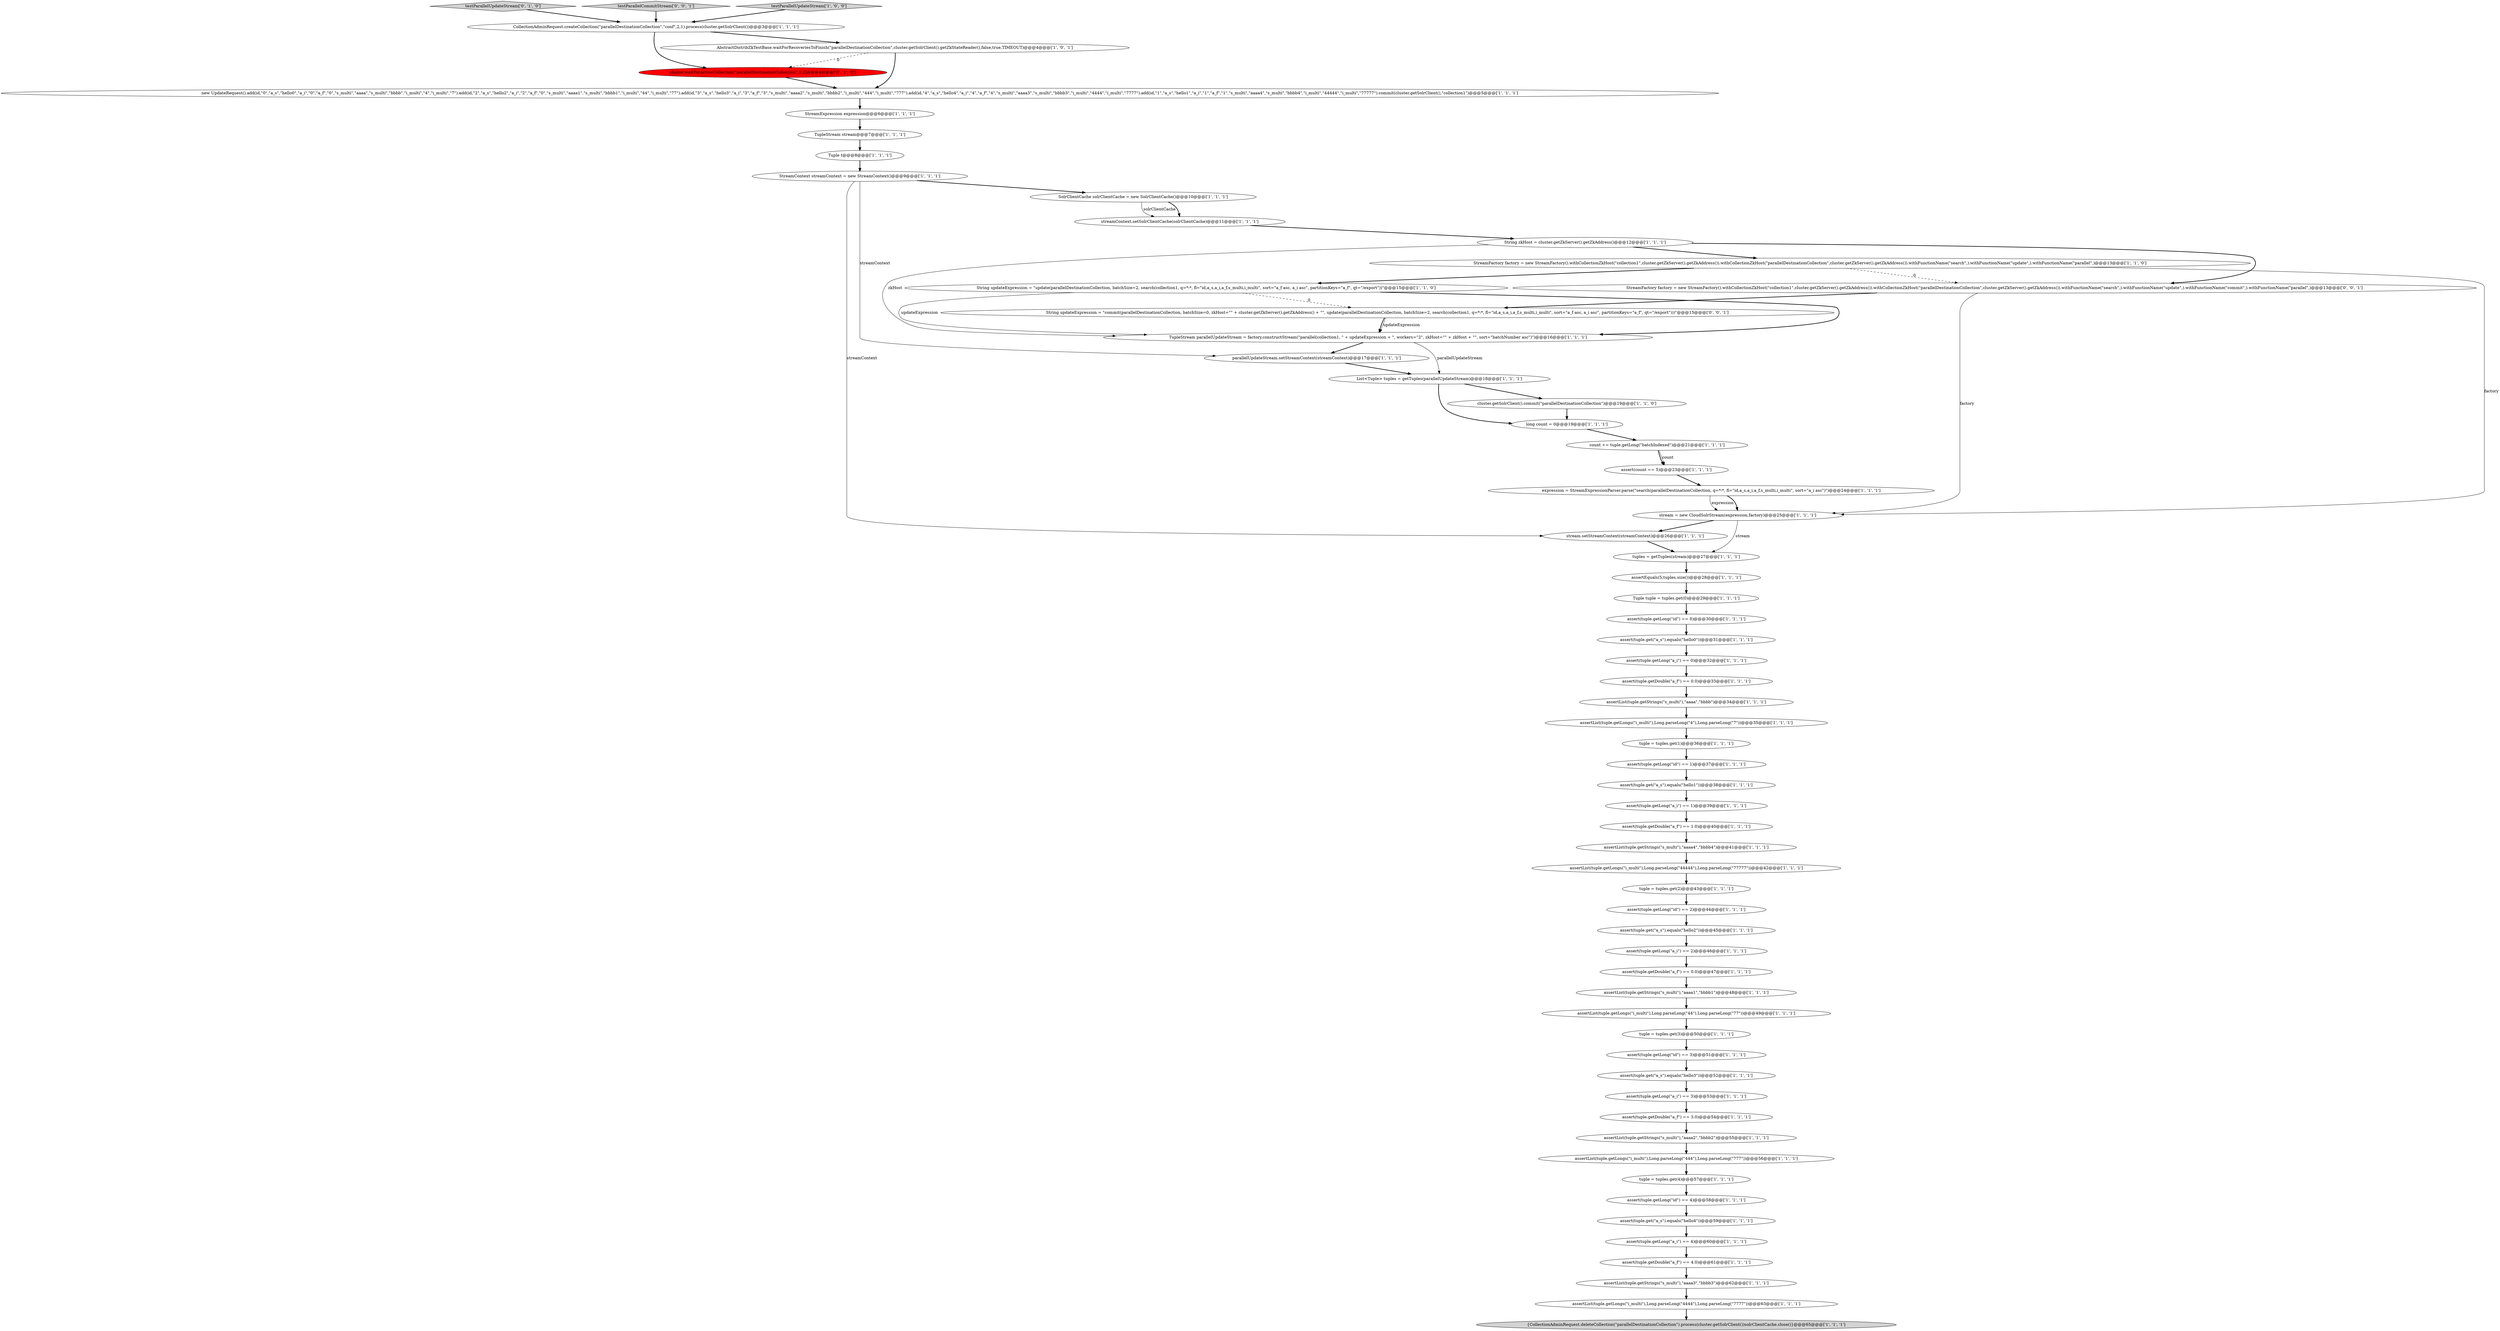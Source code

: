 digraph {
48 [style = filled, label = "assert(tuple.get(\"a_s\").equals(\"hello2\"))@@@45@@@['1', '1', '1']", fillcolor = white, shape = ellipse image = "AAA0AAABBB1BBB"];
36 [style = filled, label = "assert(tuple.getLong(\"a_i\") == 3)@@@53@@@['1', '1', '1']", fillcolor = white, shape = ellipse image = "AAA0AAABBB1BBB"];
49 [style = filled, label = "assert(tuple.getDouble(\"a_f\") == 3.0)@@@54@@@['1', '1', '1']", fillcolor = white, shape = ellipse image = "AAA0AAABBB1BBB"];
2 [style = filled, label = "parallelUpdateStream.setStreamContext(streamContext)@@@17@@@['1', '1', '1']", fillcolor = white, shape = ellipse image = "AAA0AAABBB1BBB"];
6 [style = filled, label = "assert(tuple.get(\"a_s\").equals(\"hello0\"))@@@31@@@['1', '1', '1']", fillcolor = white, shape = ellipse image = "AAA0AAABBB1BBB"];
5 [style = filled, label = "tuple = tuples.get(2)@@@43@@@['1', '1', '1']", fillcolor = white, shape = ellipse image = "AAA0AAABBB1BBB"];
63 [style = filled, label = "StreamFactory factory = new StreamFactory().withCollectionZkHost(\"collection1\",cluster.getZkServer().getZkAddress()).withCollectionZkHost(\"parallelDestinationCollection\",cluster.getZkServer().getZkAddress()).withFunctionName(\"search\",).withFunctionName(\"update\",).withFunctionName(\"commit\",).withFunctionName(\"parallel\",)@@@13@@@['0', '0', '1']", fillcolor = white, shape = ellipse image = "AAA0AAABBB3BBB"];
27 [style = filled, label = "assertList(tuple.getStrings(\"s_multi\"),\"aaaa2\",\"bbbb2\")@@@55@@@['1', '1', '1']", fillcolor = white, shape = ellipse image = "AAA0AAABBB1BBB"];
11 [style = filled, label = "assertList(tuple.getStrings(\"s_multi\"),\"aaaa\",\"bbbb\")@@@34@@@['1', '1', '1']", fillcolor = white, shape = ellipse image = "AAA0AAABBB1BBB"];
62 [style = filled, label = "cluster.waitForActiveCollection(\"parallelDestinationCollection\",2,2)@@@4@@@['0', '1', '0']", fillcolor = red, shape = ellipse image = "AAA1AAABBB2BBB"];
0 [style = filled, label = "stream.setStreamContext(streamContext)@@@26@@@['1', '1', '1']", fillcolor = white, shape = ellipse image = "AAA0AAABBB1BBB"];
18 [style = filled, label = "assert(tuple.getDouble(\"a_f\") == 4.0)@@@61@@@['1', '1', '1']", fillcolor = white, shape = ellipse image = "AAA0AAABBB1BBB"];
26 [style = filled, label = "AbstractDistribZkTestBase.waitForRecoveriesToFinish(\"parallelDestinationCollection\",cluster.getSolrClient().getZkStateReader(),false,true,TIMEOUT)@@@4@@@['1', '0', '1']", fillcolor = white, shape = ellipse image = "AAA0AAABBB1BBB"];
37 [style = filled, label = "Tuple t@@@8@@@['1', '1', '1']", fillcolor = white, shape = ellipse image = "AAA0AAABBB1BBB"];
33 [style = filled, label = "String updateExpression = \"update(parallelDestinationCollection, batchSize=2, search(collection1, q=*:*, fl=\"id,a_s,a_i,a_f,s_multi,i_multi\", sort=\"a_f asc, a_i asc\", partitionKeys=\"a_f\", qt=\"/export\"))\"@@@15@@@['1', '1', '0']", fillcolor = white, shape = ellipse image = "AAA0AAABBB1BBB"];
32 [style = filled, label = "assert(tuple.getDouble(\"a_f\") == 0.0)@@@47@@@['1', '1', '1']", fillcolor = white, shape = ellipse image = "AAA0AAABBB1BBB"];
34 [style = filled, label = "count += tuple.getLong(\"batchIndexed\")@@@21@@@['1', '1', '1']", fillcolor = white, shape = ellipse image = "AAA0AAABBB1BBB"];
47 [style = filled, label = "assertList(tuple.getLongs(\"i_multi\"),Long.parseLong(\"4444\"),Long.parseLong(\"7777\"))@@@63@@@['1', '1', '1']", fillcolor = white, shape = ellipse image = "AAA0AAABBB1BBB"];
38 [style = filled, label = "assertList(tuple.getStrings(\"s_multi\"),\"aaaa3\",\"bbbb3\")@@@62@@@['1', '1', '1']", fillcolor = white, shape = ellipse image = "AAA0AAABBB1BBB"];
42 [style = filled, label = "assert(tuple.getLong(\"id\") == 1)@@@37@@@['1', '1', '1']", fillcolor = white, shape = ellipse image = "AAA0AAABBB1BBB"];
15 [style = filled, label = "assertList(tuple.getLongs(\"i_multi\"),Long.parseLong(\"44\"),Long.parseLong(\"77\"))@@@49@@@['1', '1', '1']", fillcolor = white, shape = ellipse image = "AAA0AAABBB1BBB"];
61 [style = filled, label = "testParallelUpdateStream['0', '1', '0']", fillcolor = lightgray, shape = diamond image = "AAA0AAABBB2BBB"];
13 [style = filled, label = "stream = new CloudSolrStream(expression,factory)@@@25@@@['1', '1', '1']", fillcolor = white, shape = ellipse image = "AAA0AAABBB1BBB"];
54 [style = filled, label = "tuple = tuples.get(4)@@@57@@@['1', '1', '1']", fillcolor = white, shape = ellipse image = "AAA0AAABBB1BBB"];
31 [style = filled, label = "assert(count == 5)@@@23@@@['1', '1', '1']", fillcolor = white, shape = ellipse image = "AAA0AAABBB1BBB"];
30 [style = filled, label = "StreamFactory factory = new StreamFactory().withCollectionZkHost(\"collection1\",cluster.getZkServer().getZkAddress()).withCollectionZkHost(\"parallelDestinationCollection\",cluster.getZkServer().getZkAddress()).withFunctionName(\"search\",).withFunctionName(\"update\",).withFunctionName(\"parallel\",)@@@13@@@['1', '1', '0']", fillcolor = white, shape = ellipse image = "AAA0AAABBB1BBB"];
52 [style = filled, label = "CollectionAdminRequest.createCollection(\"parallelDestinationCollection\",\"conf\",2,1).process(cluster.getSolrClient())@@@3@@@['1', '1', '1']", fillcolor = white, shape = ellipse image = "AAA0AAABBB1BBB"];
9 [style = filled, label = "assert(tuple.getLong(\"id\") == 2)@@@44@@@['1', '1', '1']", fillcolor = white, shape = ellipse image = "AAA0AAABBB1BBB"];
51 [style = filled, label = "String zkHost = cluster.getZkServer().getZkAddress()@@@12@@@['1', '1', '1']", fillcolor = white, shape = ellipse image = "AAA0AAABBB1BBB"];
20 [style = filled, label = "assertEquals(5,tuples.size())@@@28@@@['1', '1', '1']", fillcolor = white, shape = ellipse image = "AAA0AAABBB1BBB"];
35 [style = filled, label = "expression = StreamExpressionParser.parse(\"search(parallelDestinationCollection, q=*:*, fl=\"id,a_s,a_i,a_f,s_multi,i_multi\", sort=\"a_i asc\")\")@@@24@@@['1', '1', '1']", fillcolor = white, shape = ellipse image = "AAA0AAABBB1BBB"];
45 [style = filled, label = "assert(tuple.getLong(\"a_i\") == 0)@@@32@@@['1', '1', '1']", fillcolor = white, shape = ellipse image = "AAA0AAABBB1BBB"];
46 [style = filled, label = "Tuple tuple = tuples.get(0)@@@29@@@['1', '1', '1']", fillcolor = white, shape = ellipse image = "AAA0AAABBB1BBB"];
3 [style = filled, label = "long count = 0@@@19@@@['1', '1', '1']", fillcolor = white, shape = ellipse image = "AAA0AAABBB1BBB"];
14 [style = filled, label = "assert(tuple.getLong(\"a_i\") == 2)@@@46@@@['1', '1', '1']", fillcolor = white, shape = ellipse image = "AAA0AAABBB1BBB"];
60 [style = filled, label = "tuple = tuples.get(3)@@@50@@@['1', '1', '1']", fillcolor = white, shape = ellipse image = "AAA0AAABBB1BBB"];
43 [style = filled, label = "assert(tuple.getDouble(\"a_f\") == 1.0)@@@40@@@['1', '1', '1']", fillcolor = white, shape = ellipse image = "AAA0AAABBB1BBB"];
39 [style = filled, label = "assertList(tuple.getStrings(\"s_multi\"),\"aaaa4\",\"bbbb4\")@@@41@@@['1', '1', '1']", fillcolor = white, shape = ellipse image = "AAA0AAABBB1BBB"];
44 [style = filled, label = "TupleStream stream@@@7@@@['1', '1', '1']", fillcolor = white, shape = ellipse image = "AAA0AAABBB1BBB"];
29 [style = filled, label = "{CollectionAdminRequest.deleteCollection(\"parallelDestinationCollection\").process(cluster.getSolrClient())solrClientCache.close()}@@@65@@@['1', '1', '1']", fillcolor = lightgray, shape = ellipse image = "AAA0AAABBB1BBB"];
65 [style = filled, label = "testParallelCommitStream['0', '0', '1']", fillcolor = lightgray, shape = diamond image = "AAA0AAABBB3BBB"];
59 [style = filled, label = "assert(tuple.getLong(\"a_i\") == 1)@@@39@@@['1', '1', '1']", fillcolor = white, shape = ellipse image = "AAA0AAABBB1BBB"];
10 [style = filled, label = "assert(tuple.getLong(\"a_i\") == 4)@@@60@@@['1', '1', '1']", fillcolor = white, shape = ellipse image = "AAA0AAABBB1BBB"];
7 [style = filled, label = "assertList(tuple.getStrings(\"s_multi\"),\"aaaa1\",\"bbbb1\")@@@48@@@['1', '1', '1']", fillcolor = white, shape = ellipse image = "AAA0AAABBB1BBB"];
64 [style = filled, label = "String updateExpression = \"commit(parallelDestinationCollection, batchSize=0, zkHost=\"\" + cluster.getZkServer().getZkAddress() + \"\", update(parallelDestinationCollection, batchSize=2, search(collection1, q=*:*, fl=\"id,a_s,a_i,a_f,s_multi,i_multi\", sort=\"a_f asc, a_i asc\", partitionKeys=\"a_f\", qt=\"/export\")))\"@@@15@@@['0', '0', '1']", fillcolor = white, shape = ellipse image = "AAA0AAABBB3BBB"];
24 [style = filled, label = "assertList(tuple.getLongs(\"i_multi\"),Long.parseLong(\"4\"),Long.parseLong(\"7\"))@@@35@@@['1', '1', '1']", fillcolor = white, shape = ellipse image = "AAA0AAABBB1BBB"];
8 [style = filled, label = "assert(tuple.get(\"a_s\").equals(\"hello4\"))@@@59@@@['1', '1', '1']", fillcolor = white, shape = ellipse image = "AAA0AAABBB1BBB"];
58 [style = filled, label = "tuple = tuples.get(1)@@@36@@@['1', '1', '1']", fillcolor = white, shape = ellipse image = "AAA0AAABBB1BBB"];
1 [style = filled, label = "testParallelUpdateStream['1', '0', '0']", fillcolor = lightgray, shape = diamond image = "AAA0AAABBB1BBB"];
4 [style = filled, label = "assertList(tuple.getLongs(\"i_multi\"),Long.parseLong(\"444\"),Long.parseLong(\"777\"))@@@56@@@['1', '1', '1']", fillcolor = white, shape = ellipse image = "AAA0AAABBB1BBB"];
55 [style = filled, label = "StreamContext streamContext = new StreamContext()@@@9@@@['1', '1', '1']", fillcolor = white, shape = ellipse image = "AAA0AAABBB1BBB"];
17 [style = filled, label = "assertList(tuple.getLongs(\"i_multi\"),Long.parseLong(\"44444\"),Long.parseLong(\"77777\"))@@@42@@@['1', '1', '1']", fillcolor = white, shape = ellipse image = "AAA0AAABBB1BBB"];
21 [style = filled, label = "new UpdateRequest().add(id,\"0\",\"a_s\",\"hello0\",\"a_i\",\"0\",\"a_f\",\"0\",\"s_multi\",\"aaaa\",\"s_multi\",\"bbbb\",\"i_multi\",\"4\",\"i_multi\",\"7\").add(id,\"2\",\"a_s\",\"hello2\",\"a_i\",\"2\",\"a_f\",\"0\",\"s_multi\",\"aaaa1\",\"s_multi\",\"bbbb1\",\"i_multi\",\"44\",\"i_multi\",\"77\").add(id,\"3\",\"a_s\",\"hello3\",\"a_i\",\"3\",\"a_f\",\"3\",\"s_multi\",\"aaaa2\",\"s_multi\",\"bbbb2\",\"i_multi\",\"444\",\"i_multi\",\"777\").add(id,\"4\",\"a_s\",\"hello4\",\"a_i\",\"4\",\"a_f\",\"4\",\"s_multi\",\"aaaa3\",\"s_multi\",\"bbbb3\",\"i_multi\",\"4444\",\"i_multi\",\"7777\").add(id,\"1\",\"a_s\",\"hello1\",\"a_i\",\"1\",\"a_f\",\"1\",\"s_multi\",\"aaaa4\",\"s_multi\",\"bbbb4\",\"i_multi\",\"44444\",\"i_multi\",\"77777\").commit(cluster.getSolrClient(),\"collection1\")@@@5@@@['1', '1', '1']", fillcolor = white, shape = ellipse image = "AAA0AAABBB1BBB"];
57 [style = filled, label = "List<Tuple> tuples = getTuples(parallelUpdateStream)@@@18@@@['1', '1', '1']", fillcolor = white, shape = ellipse image = "AAA0AAABBB1BBB"];
12 [style = filled, label = "streamContext.setSolrClientCache(solrClientCache)@@@11@@@['1', '1', '1']", fillcolor = white, shape = ellipse image = "AAA0AAABBB1BBB"];
40 [style = filled, label = "tuples = getTuples(stream)@@@27@@@['1', '1', '1']", fillcolor = white, shape = ellipse image = "AAA0AAABBB1BBB"];
53 [style = filled, label = "SolrClientCache solrClientCache = new SolrClientCache()@@@10@@@['1', '1', '1']", fillcolor = white, shape = ellipse image = "AAA0AAABBB1BBB"];
56 [style = filled, label = "TupleStream parallelUpdateStream = factory.constructStream(\"parallel(collection1, \" + updateExpression + \", workers=\"2\", zkHost=\"\" + zkHost + \"\", sort=\"batchNumber asc\")\")@@@16@@@['1', '1', '1']", fillcolor = white, shape = ellipse image = "AAA0AAABBB1BBB"];
41 [style = filled, label = "assert(tuple.get(\"a_s\").equals(\"hello1\"))@@@38@@@['1', '1', '1']", fillcolor = white, shape = ellipse image = "AAA0AAABBB1BBB"];
25 [style = filled, label = "assert(tuple.getDouble(\"a_f\") == 0.0)@@@33@@@['1', '1', '1']", fillcolor = white, shape = ellipse image = "AAA0AAABBB1BBB"];
23 [style = filled, label = "assert(tuple.getLong(\"id\") == 3)@@@51@@@['1', '1', '1']", fillcolor = white, shape = ellipse image = "AAA0AAABBB1BBB"];
22 [style = filled, label = "cluster.getSolrClient().commit(\"parallelDestinationCollection\")@@@19@@@['1', '1', '0']", fillcolor = white, shape = ellipse image = "AAA0AAABBB1BBB"];
19 [style = filled, label = "assert(tuple.getLong(\"id\") == 4)@@@58@@@['1', '1', '1']", fillcolor = white, shape = ellipse image = "AAA0AAABBB1BBB"];
50 [style = filled, label = "StreamExpression expression@@@6@@@['1', '1', '1']", fillcolor = white, shape = ellipse image = "AAA0AAABBB1BBB"];
16 [style = filled, label = "assert(tuple.get(\"a_s\").equals(\"hello3\"))@@@52@@@['1', '1', '1']", fillcolor = white, shape = ellipse image = "AAA0AAABBB1BBB"];
28 [style = filled, label = "assert(tuple.getLong(\"id\") == 0)@@@30@@@['1', '1', '1']", fillcolor = white, shape = ellipse image = "AAA0AAABBB1BBB"];
18->38 [style = bold, label=""];
10->18 [style = bold, label=""];
8->10 [style = bold, label=""];
42->41 [style = bold, label=""];
17->5 [style = bold, label=""];
28->6 [style = bold, label=""];
15->60 [style = bold, label=""];
23->16 [style = bold, label=""];
16->36 [style = bold, label=""];
63->13 [style = solid, label="factory"];
30->33 [style = bold, label=""];
5->9 [style = bold, label=""];
1->52 [style = bold, label=""];
46->28 [style = bold, label=""];
56->57 [style = solid, label="parallelUpdateStream"];
30->63 [style = dashed, label="0"];
63->64 [style = bold, label=""];
64->56 [style = solid, label="updateExpression"];
50->44 [style = bold, label=""];
48->14 [style = bold, label=""];
35->13 [style = solid, label="expression"];
24->58 [style = bold, label=""];
20->46 [style = bold, label=""];
61->52 [style = bold, label=""];
60->23 [style = bold, label=""];
51->30 [style = bold, label=""];
34->31 [style = bold, label=""];
9->48 [style = bold, label=""];
32->7 [style = bold, label=""];
49->27 [style = bold, label=""];
40->20 [style = bold, label=""];
37->55 [style = bold, label=""];
11->24 [style = bold, label=""];
41->59 [style = bold, label=""];
54->19 [style = bold, label=""];
19->8 [style = bold, label=""];
4->54 [style = bold, label=""];
12->51 [style = bold, label=""];
26->21 [style = bold, label=""];
3->34 [style = bold, label=""];
51->56 [style = solid, label="zkHost"];
22->3 [style = bold, label=""];
47->29 [style = bold, label=""];
53->12 [style = solid, label="solrClientCache"];
27->4 [style = bold, label=""];
2->57 [style = bold, label=""];
64->56 [style = bold, label=""];
45->25 [style = bold, label=""];
30->13 [style = solid, label="factory"];
33->56 [style = solid, label="updateExpression"];
31->35 [style = bold, label=""];
65->52 [style = bold, label=""];
39->17 [style = bold, label=""];
25->11 [style = bold, label=""];
36->49 [style = bold, label=""];
55->0 [style = solid, label="streamContext"];
13->40 [style = solid, label="stream"];
55->53 [style = bold, label=""];
58->42 [style = bold, label=""];
33->56 [style = bold, label=""];
38->47 [style = bold, label=""];
7->15 [style = bold, label=""];
0->40 [style = bold, label=""];
52->62 [style = bold, label=""];
44->37 [style = bold, label=""];
33->64 [style = dashed, label="0"];
57->3 [style = bold, label=""];
57->22 [style = bold, label=""];
55->2 [style = solid, label="streamContext"];
34->31 [style = solid, label="count"];
35->13 [style = bold, label=""];
6->45 [style = bold, label=""];
14->32 [style = bold, label=""];
59->43 [style = bold, label=""];
43->39 [style = bold, label=""];
56->2 [style = bold, label=""];
21->50 [style = bold, label=""];
53->12 [style = bold, label=""];
26->62 [style = dashed, label="0"];
62->21 [style = bold, label=""];
51->63 [style = bold, label=""];
13->0 [style = bold, label=""];
52->26 [style = bold, label=""];
}
